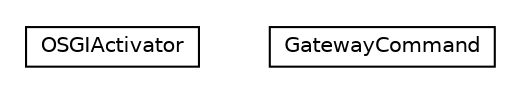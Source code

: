 #!/usr/local/bin/dot
#
# Class diagram 
# Generated by UMLGraph version R5_6-24-gf6e263 (http://www.umlgraph.org/)
#

digraph G {
	edge [fontname="Helvetica",fontsize=10,labelfontname="Helvetica",labelfontsize=10];
	node [fontname="Helvetica",fontsize=10,shape=plaintext];
	nodesep=0.25;
	ranksep=0.5;
	// org.universAAL.ri.gateway.osgi.OSGIActivator
	c968105 [label=<<table title="org.universAAL.ri.gateway.osgi.OSGIActivator" border="0" cellborder="1" cellspacing="0" cellpadding="2" port="p" href="./OSGIActivator.html">
		<tr><td><table border="0" cellspacing="0" cellpadding="1">
<tr><td align="center" balign="center"> OSGIActivator </td></tr>
		</table></td></tr>
		</table>>, URL="./OSGIActivator.html", fontname="Helvetica", fontcolor="black", fontsize=10.0];
	// org.universAAL.ri.gateway.osgi.GatewayCommand
	c968106 [label=<<table title="org.universAAL.ri.gateway.osgi.GatewayCommand" border="0" cellborder="1" cellspacing="0" cellpadding="2" port="p" href="./GatewayCommand.html">
		<tr><td><table border="0" cellspacing="0" cellpadding="1">
<tr><td align="center" balign="center"> GatewayCommand </td></tr>
		</table></td></tr>
		</table>>, URL="./GatewayCommand.html", fontname="Helvetica", fontcolor="black", fontsize=10.0];
}

